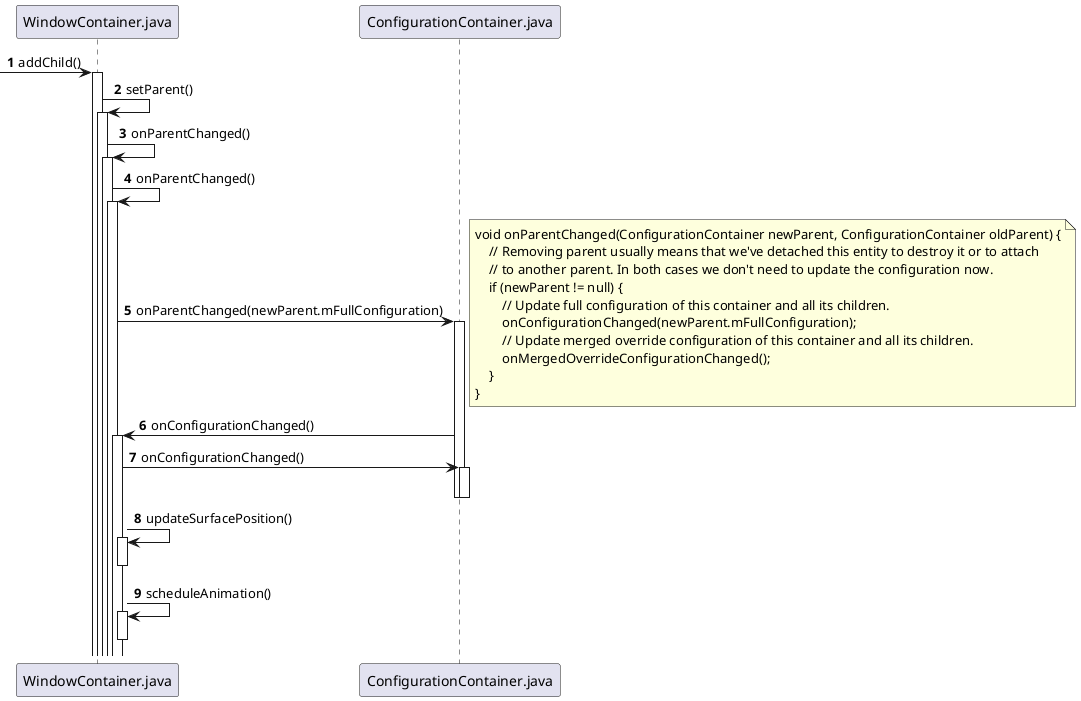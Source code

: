 @startuml
'https://plantuml.com/sequence-diagram

autonumber

 -> WindowContainer.java: addChild()
activate WindowContainer.java


WindowContainer.java -> WindowContainer.java: setParent()
activate WindowContainer.java
WindowContainer.java -> WindowContainer.java: onParentChanged()
activate WindowContainer.java
WindowContainer.java -> WindowContainer.java: onParentChanged()
activate WindowContainer.java
WindowContainer.java -> ConfigurationContainer.java: onParentChanged(newParent.mFullConfiguration)
activate ConfigurationContainer.java

note right
    void onParentChanged(ConfigurationContainer newParent, ConfigurationContainer oldParent) {
        // Removing parent usually means that we've detached this entity to destroy it or to attach
        // to another parent. In both cases we don't need to update the configuration now.
        if (newParent != null) {
            // Update full configuration of this container and all its children.
            onConfigurationChanged(newParent.mFullConfiguration);
            // Update merged override configuration of this container and all its children.
            onMergedOverrideConfigurationChanged();
        }
    }
end note

ConfigurationContainer.java -> WindowContainer.java: onConfigurationChanged()
activate WindowContainer.java
WindowContainer.java -> ConfigurationContainer.java: onConfigurationChanged()
activate ConfigurationContainer.java
deactivate ConfigurationContainer.java
deactivate ConfigurationContainer.java
WindowContainer.java -> WindowContainer.java: updateSurfacePosition()
activate WindowContainer.java
deactivate WindowContainer.java
WindowContainer.java -> WindowContainer.java: scheduleAnimation()
activate WindowContainer.java
deactivate WindowContainer.java



@enduml